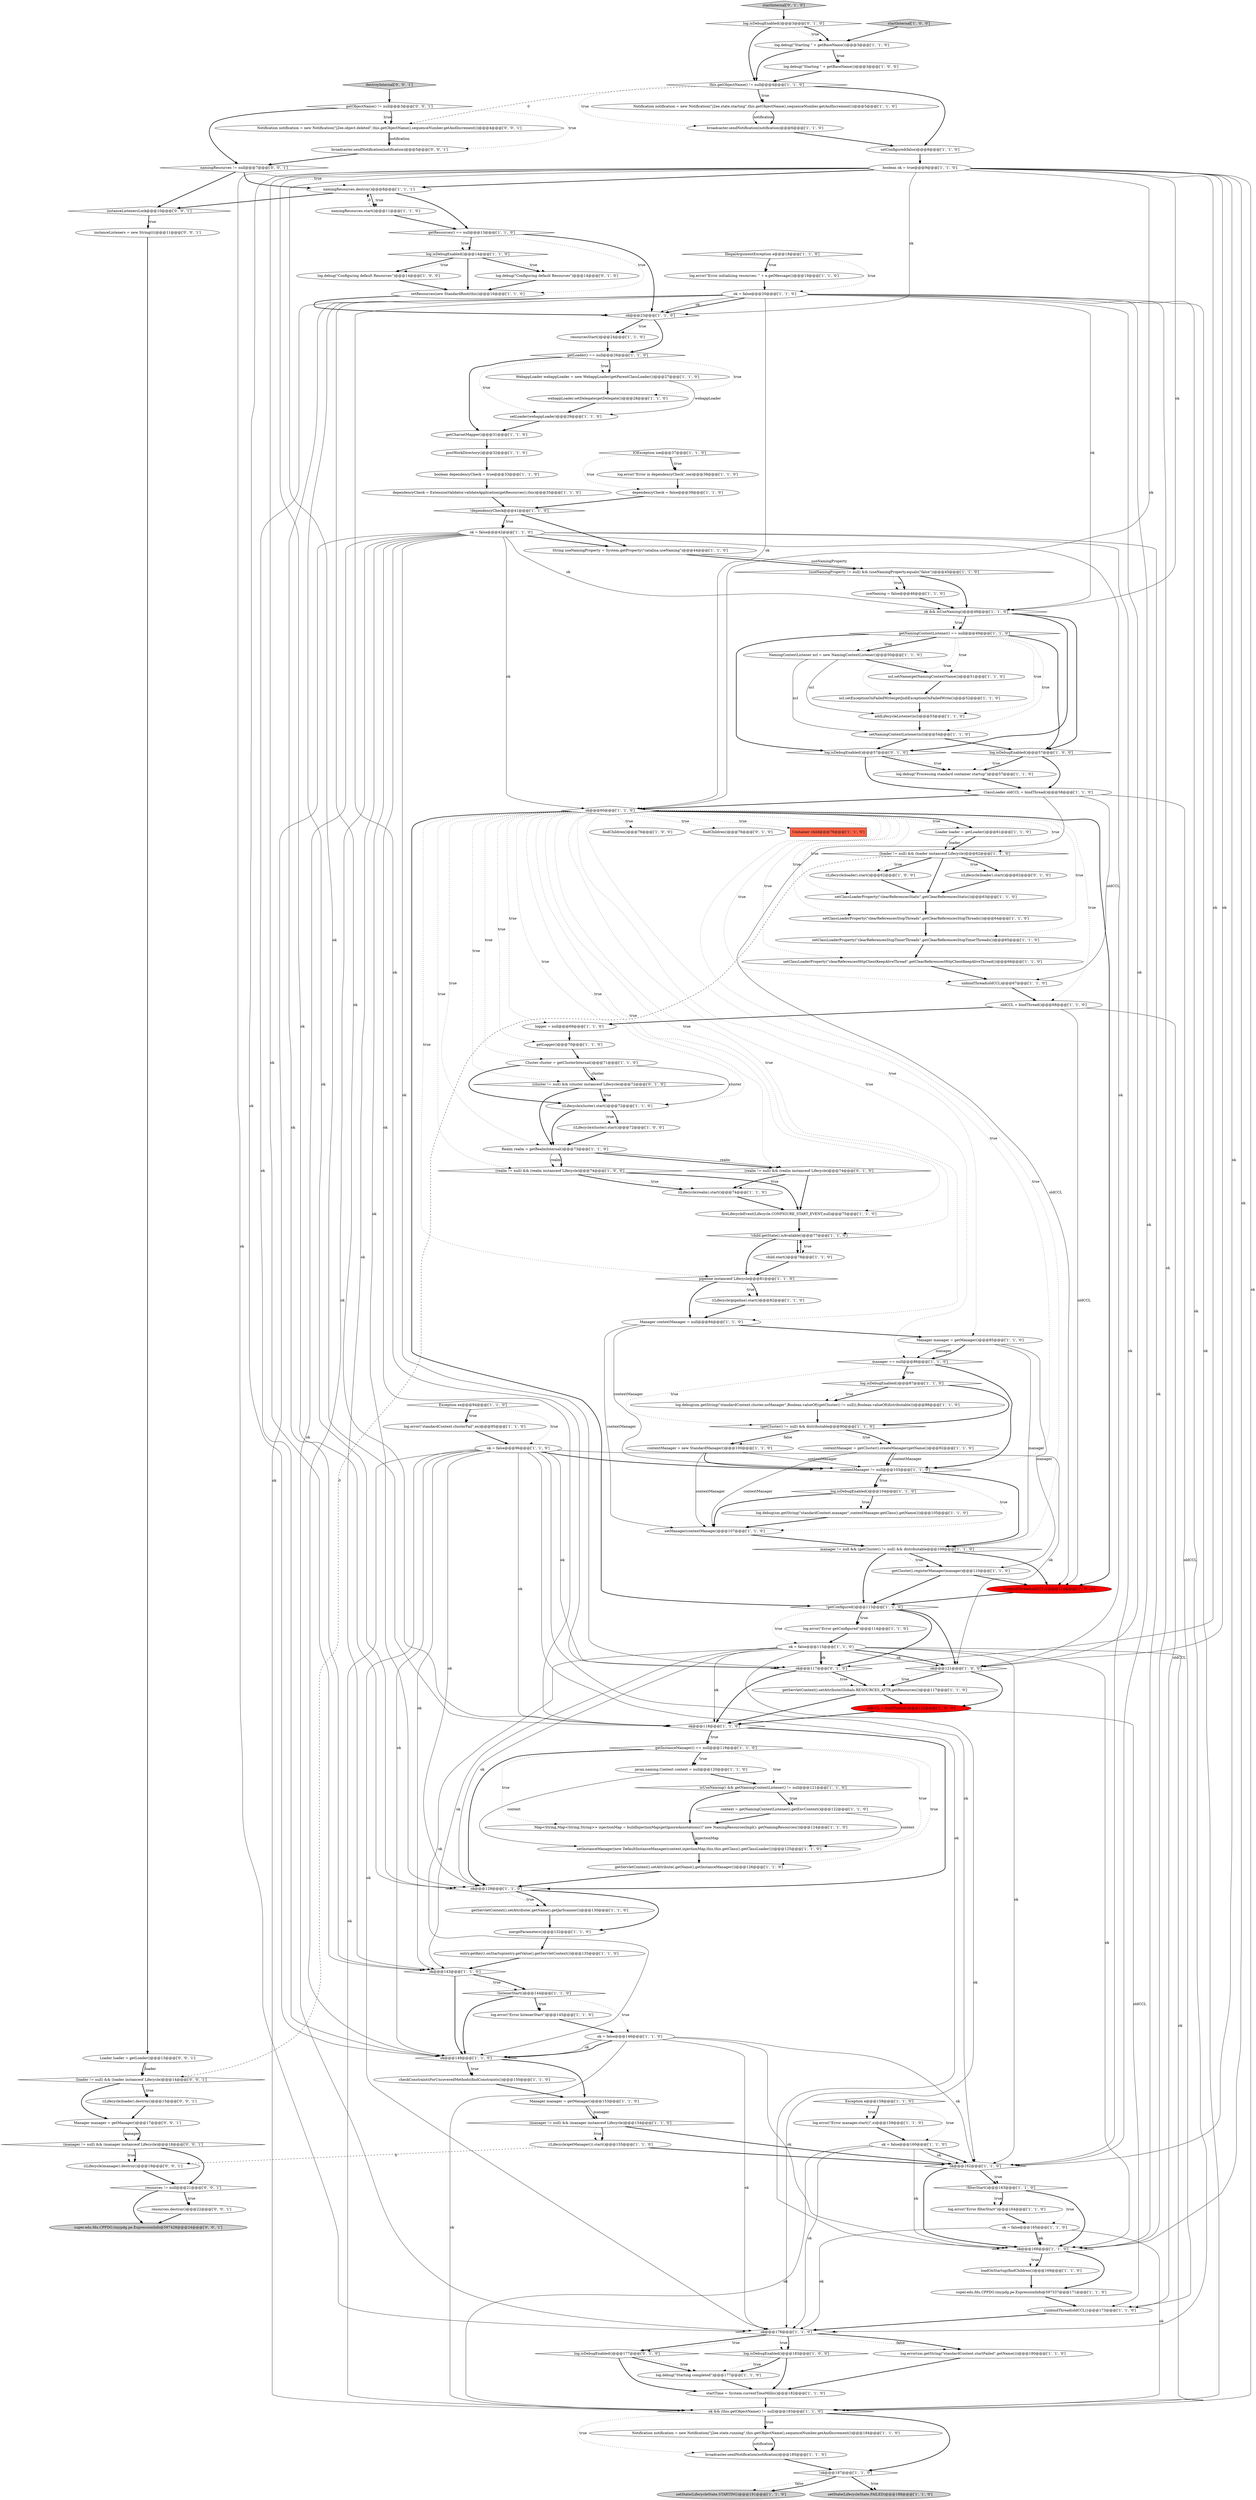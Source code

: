 digraph {
137 [style = filled, label = "(realm != null) && (realm instanceof Lifecycle)@@@74@@@['0', '1', '0']", fillcolor = white, shape = diamond image = "AAA0AAABBB2BBB"];
125 [style = filled, label = "contextManager = getCluster().createManager(getName())@@@92@@@['1', '1', '0']", fillcolor = white, shape = ellipse image = "AAA0AAABBB1BBB"];
0 [style = filled, label = "getLogger()@@@70@@@['1', '1', '0']", fillcolor = white, shape = ellipse image = "AAA0AAABBB1BBB"];
76 [style = filled, label = "getCharsetMapper()@@@31@@@['1', '1', '0']", fillcolor = white, shape = ellipse image = "AAA0AAABBB1BBB"];
144 [style = filled, label = "log.isDebugEnabled()@@@57@@@['0', '1', '0']", fillcolor = white, shape = diamond image = "AAA0AAABBB2BBB"];
48 [style = filled, label = "child.start()@@@78@@@['1', '1', '0']", fillcolor = white, shape = ellipse image = "AAA0AAABBB1BBB"];
136 [style = filled, label = "log.debug(\"Starting completed\")@@@177@@@['1', '1', '0']", fillcolor = white, shape = ellipse image = "AAA0AAABBB1BBB"];
139 [style = filled, label = "((Lifecycle)loader).start()@@@62@@@['0', '1', '0']", fillcolor = white, shape = ellipse image = "AAA0AAABBB2BBB"];
107 [style = filled, label = "log.error(\"Error filterStart\")@@@164@@@['1', '1', '0']", fillcolor = white, shape = ellipse image = "AAA0AAABBB1BBB"];
141 [style = filled, label = "log.debug(\"Configuring default Resources\")@@@14@@@['0', '1', '0']", fillcolor = white, shape = ellipse image = "AAA0AAABBB2BBB"];
24 [style = filled, label = "(realm != null) && (realm instanceof Lifecycle)@@@74@@@['1', '0', '0']", fillcolor = white, shape = diamond image = "AAA0AAABBB1BBB"];
82 [style = filled, label = "fireLifecycleEvent(Lifecycle.CONFIGURE_START_EVENT,null)@@@75@@@['1', '1', '0']", fillcolor = white, shape = ellipse image = "AAA0AAABBB1BBB"];
128 [style = filled, label = "((Lifecycle)realm).start()@@@74@@@['1', '1', '0']", fillcolor = white, shape = ellipse image = "AAA0AAABBB1BBB"];
152 [style = filled, label = "((Lifecycle)manager).destroy()@@@19@@@['0', '0', '1']", fillcolor = white, shape = ellipse image = "AAA0AAABBB3BBB"];
5 [style = filled, label = "log.error(\"Error manager.start()\",e)@@@159@@@['1', '1', '0']", fillcolor = white, shape = ellipse image = "AAA0AAABBB1BBB"];
33 [style = filled, label = "ok = false@@@160@@@['1', '1', '0']", fillcolor = white, shape = ellipse image = "AAA0AAABBB1BBB"];
50 [style = filled, label = "setResources(new StandardRoot(this))@@@16@@@['1', '1', '0']", fillcolor = white, shape = ellipse image = "AAA0AAABBB1BBB"];
70 [style = filled, label = "((Lifecycle)cluster).start()@@@72@@@['1', '0', '0']", fillcolor = white, shape = ellipse image = "AAA0AAABBB1BBB"];
90 [style = filled, label = "(loader != null) && (loader instanceof Lifecycle)@@@62@@@['1', '1', '0']", fillcolor = white, shape = diamond image = "AAA0AAABBB1BBB"];
39 [style = filled, label = "(getCluster() != null) && distributable@@@90@@@['1', '1', '0']", fillcolor = white, shape = diamond image = "AAA0AAABBB1BBB"];
40 [style = filled, label = "getServletContext().setAttribute(.getName(),getJarScanner())@@@130@@@['1', '1', '0']", fillcolor = white, shape = ellipse image = "AAA0AAABBB1BBB"];
162 [style = filled, label = "Manager manager = getManager()@@@17@@@['0', '0', '1']", fillcolor = white, shape = ellipse image = "AAA0AAABBB3BBB"];
160 [style = filled, label = "destroyInternal['0', '0', '1']", fillcolor = lightgray, shape = diamond image = "AAA0AAABBB3BBB"];
2 [style = filled, label = "resourcesStart()@@@24@@@['1', '1', '0']", fillcolor = white, shape = ellipse image = "AAA0AAABBB1BBB"];
15 [style = filled, label = "boolean dependencyCheck = true@@@33@@@['1', '1', '0']", fillcolor = white, shape = ellipse image = "AAA0AAABBB1BBB"];
87 [style = filled, label = "Loader loader = getLoader()@@@61@@@['1', '1', '0']", fillcolor = white, shape = ellipse image = "AAA0AAABBB1BBB"];
31 [style = filled, label = "ok = false@@@20@@@['1', '1', '0']", fillcolor = white, shape = ellipse image = "AAA0AAABBB1BBB"];
37 [style = filled, label = "isUseNaming() && getNamingContextListener() != null@@@121@@@['1', '1', '0']", fillcolor = white, shape = diamond image = "AAA0AAABBB1BBB"];
61 [style = filled, label = "log.debug(\"Starting \" + getBaseName())@@@3@@@['1', '0', '0']", fillcolor = white, shape = ellipse image = "AAA0AAABBB1BBB"];
20 [style = filled, label = "addLifecycleListener(ncl)@@@53@@@['1', '1', '0']", fillcolor = white, shape = ellipse image = "AAA0AAABBB1BBB"];
19 [style = filled, label = "context = getNamingContextListener().getEnvContext()@@@122@@@['1', '1', '0']", fillcolor = white, shape = ellipse image = "AAA0AAABBB1BBB"];
106 [style = filled, label = "log.isDebugEnabled()@@@183@@@['1', '0', '0']", fillcolor = white, shape = diamond image = "AAA0AAABBB1BBB"];
131 [style = filled, label = "Manager contextManager = null@@@84@@@['1', '1', '0']", fillcolor = white, shape = ellipse image = "AAA0AAABBB1BBB"];
6 [style = filled, label = "Cluster cluster = getClusterInternal()@@@71@@@['1', '1', '0']", fillcolor = white, shape = ellipse image = "AAA0AAABBB1BBB"];
29 [style = filled, label = "!getConfigured()@@@113@@@['1', '1', '0']", fillcolor = white, shape = diamond image = "AAA0AAABBB1BBB"];
69 [style = filled, label = "logger = null@@@69@@@['1', '1', '0']", fillcolor = white, shape = ellipse image = "AAA0AAABBB1BBB"];
143 [style = filled, label = "log.isDebugEnabled()@@@3@@@['0', '1', '0']", fillcolor = white, shape = diamond image = "AAA0AAABBB2BBB"];
51 [style = filled, label = "findChildren()@@@76@@@['1', '0', '0']", fillcolor = white, shape = ellipse image = "AAA0AAABBB1BBB"];
28 [style = filled, label = "broadcaster.sendNotification(notification)@@@185@@@['1', '1', '0']", fillcolor = white, shape = ellipse image = "AAA0AAABBB1BBB"];
41 [style = filled, label = "setInstanceManager(new DefaultInstanceManager(context,injectionMap,this,this.getClass().getClassLoader()))@@@125@@@['1', '1', '0']", fillcolor = white, shape = ellipse image = "AAA0AAABBB1BBB"];
84 [style = filled, label = "postWorkDirectory()@@@32@@@['1', '1', '0']", fillcolor = white, shape = ellipse image = "AAA0AAABBB1BBB"];
104 [style = filled, label = "namingResources.destroy()@@@8@@@['1', '1', '1']", fillcolor = white, shape = ellipse image = "AAA0AAABBB1BBB"];
109 [style = filled, label = "((Lifecycle)cluster).start()@@@72@@@['1', '1', '0']", fillcolor = white, shape = ellipse image = "AAA0AAABBB1BBB"];
122 [style = filled, label = "unbindThread(oldCCL)@@@67@@@['1', '1', '0']", fillcolor = white, shape = ellipse image = "AAA0AAABBB1BBB"];
145 [style = filled, label = "startInternal['0', '1', '0']", fillcolor = lightgray, shape = diamond image = "AAA0AAABBB2BBB"];
158 [style = filled, label = "(manager != null) && (manager instanceof Lifecycle)@@@18@@@['0', '0', '1']", fillcolor = white, shape = diamond image = "AAA0AAABBB3BBB"];
83 [style = filled, label = "log.isDebugEnabled()@@@104@@@['1', '1', '0']", fillcolor = white, shape = diamond image = "AAA0AAABBB1BBB"];
146 [style = filled, label = "findChildren()@@@76@@@['0', '1', '0']", fillcolor = white, shape = ellipse image = "AAA0AAABBB2BBB"];
74 [style = filled, label = "IOException ioe@@@37@@@['1', '1', '0']", fillcolor = white, shape = diamond image = "AAA0AAABBB1BBB"];
62 [style = filled, label = "loadOnStartup(findChildren())@@@169@@@['1', '1', '0']", fillcolor = white, shape = ellipse image = "AAA0AAABBB1BBB"];
130 [style = filled, label = "ok@@@23@@@['1', '1', '0']", fillcolor = white, shape = diamond image = "AAA0AAABBB1BBB"];
56 [style = filled, label = "Container child@@@76@@@['1', '1', '0']", fillcolor = tomato, shape = box image = "AAA0AAABBB1BBB"];
132 [style = filled, label = "log.debug(\"Starting \" + getBaseName())@@@3@@@['1', '1', '0']", fillcolor = white, shape = ellipse image = "AAA0AAABBB1BBB"];
60 [style = filled, label = "String useNamingProperty = System.getProperty(\"catalina.useNaming\")@@@44@@@['1', '1', '0']", fillcolor = white, shape = ellipse image = "AAA0AAABBB1BBB"];
36 [style = filled, label = "getCluster().registerManager(manager)@@@110@@@['1', '1', '0']", fillcolor = white, shape = ellipse image = "AAA0AAABBB1BBB"];
17 [style = filled, label = "pipeline instanceof Lifecycle@@@81@@@['1', '1', '0']", fillcolor = white, shape = diamond image = "AAA0AAABBB1BBB"];
134 [style = filled, label = "WebappLoader webappLoader = new WebappLoader(getParentClassLoader())@@@27@@@['1', '1', '0']", fillcolor = white, shape = ellipse image = "AAA0AAABBB1BBB"];
59 [style = filled, label = "Map<String,Map<String,String>> injectionMap = buildInjectionMap(getIgnoreAnnotations()? new NamingResourcesImpl(): getNamingResources())@@@124@@@['1', '1', '0']", fillcolor = white, shape = ellipse image = "AAA0AAABBB1BBB"];
10 [style = filled, label = "ok && isUseNaming()@@@48@@@['1', '1', '0']", fillcolor = white, shape = diamond image = "AAA0AAABBB1BBB"];
95 [style = filled, label = "dependencyCheck = false@@@39@@@['1', '1', '0']", fillcolor = white, shape = ellipse image = "AAA0AAABBB1BBB"];
55 [style = filled, label = "setState(LifecycleState.STARTING)@@@191@@@['1', '1', '0']", fillcolor = lightgray, shape = ellipse image = "AAA0AAABBB1BBB"];
149 [style = filled, label = "broadcaster.sendNotification(notification)@@@5@@@['0', '0', '1']", fillcolor = white, shape = ellipse image = "AAA0AAABBB3BBB"];
58 [style = filled, label = "setManager(contextManager)@@@107@@@['1', '1', '0']", fillcolor = white, shape = ellipse image = "AAA0AAABBB1BBB"];
127 [style = filled, label = "contextManager != null@@@103@@@['1', '1', '0']", fillcolor = white, shape = diamond image = "AAA0AAABBB1BBB"];
142 [style = filled, label = "(cluster != null) && (cluster instanceof Lifecycle)@@@72@@@['0', '1', '0']", fillcolor = white, shape = diamond image = "AAA0AAABBB2BBB"];
67 [style = filled, label = "log.isDebugEnabled()@@@57@@@['1', '0', '0']", fillcolor = white, shape = diamond image = "AAA0AAABBB1BBB"];
120 [style = filled, label = "broadcaster.sendNotification(notification)@@@6@@@['1', '1', '0']", fillcolor = white, shape = ellipse image = "AAA0AAABBB1BBB"];
154 [style = filled, label = "(loader != null) && (loader instanceof Lifecycle)@@@14@@@['0', '0', '1']", fillcolor = white, shape = diamond image = "AAA0AAABBB3BBB"];
140 [style = filled, label = "log.isDebugEnabled()@@@177@@@['0', '1', '0']", fillcolor = white, shape = diamond image = "AAA0AAABBB2BBB"];
57 [style = filled, label = "useNaming = false@@@46@@@['1', '1', '0']", fillcolor = white, shape = ellipse image = "AAA0AAABBB1BBB"];
91 [style = filled, label = "getResources() == null@@@13@@@['1', '1', '0']", fillcolor = white, shape = diamond image = "AAA0AAABBB1BBB"];
119 [style = filled, label = "startInternal['1', '0', '0']", fillcolor = lightgray, shape = diamond image = "AAA0AAABBB1BBB"];
155 [style = filled, label = "getObjectName() != null@@@3@@@['0', '0', '1']", fillcolor = white, shape = diamond image = "AAA0AAABBB3BBB"];
35 [style = filled, label = "webappLoader.setDelegate(getDelegate())@@@28@@@['1', '1', '0']", fillcolor = white, shape = ellipse image = "AAA0AAABBB1BBB"];
4 [style = filled, label = "Exception ex@@@94@@@['1', '1', '0']", fillcolor = white, shape = diamond image = "AAA0AAABBB1BBB"];
44 [style = filled, label = "ok = false@@@96@@@['1', '1', '0']", fillcolor = white, shape = ellipse image = "AAA0AAABBB1BBB"];
66 [style = filled, label = "ok && (this.getObjectName() != null)@@@183@@@['1', '1', '0']", fillcolor = white, shape = diamond image = "AAA0AAABBB1BBB"];
97 [style = filled, label = "ok = false@@@146@@@['1', '1', '0']", fillcolor = white, shape = ellipse image = "AAA0AAABBB1BBB"];
151 [style = filled, label = "resources != null@@@21@@@['0', '0', '1']", fillcolor = white, shape = diamond image = "AAA0AAABBB3BBB"];
108 [style = filled, label = "log.debug(\"Processing standard container startup\")@@@57@@@['1', '1', '0']", fillcolor = white, shape = ellipse image = "AAA0AAABBB1BBB"];
159 [style = filled, label = "instanceListeners = new String((((@@@11@@@['0', '0', '1']", fillcolor = white, shape = ellipse image = "AAA0AAABBB3BBB"];
75 [style = filled, label = "Manager manager = getManager()@@@85@@@['1', '1', '0']", fillcolor = white, shape = ellipse image = "AAA0AAABBB1BBB"];
26 [style = filled, label = "log.debug(\"Configuring default Resources\")@@@14@@@['1', '0', '0']", fillcolor = white, shape = ellipse image = "AAA0AAABBB1BBB"];
42 [style = filled, label = "Manager manager = getManager()@@@153@@@['1', '1', '0']", fillcolor = white, shape = ellipse image = "AAA0AAABBB1BBB"];
157 [style = filled, label = "Loader loader = getLoader()@@@13@@@['0', '0', '1']", fillcolor = white, shape = ellipse image = "AAA0AAABBB3BBB"];
43 [style = filled, label = "log.error(sm.getString(\"standardContext.startFailed\",getName()))@@@180@@@['1', '1', '0']", fillcolor = white, shape = ellipse image = "AAA0AAABBB1BBB"];
101 [style = filled, label = "ok = false@@@42@@@['1', '1', '0']", fillcolor = white, shape = ellipse image = "AAA0AAABBB1BBB"];
38 [style = filled, label = "getLoader() == null@@@26@@@['1', '1', '0']", fillcolor = white, shape = diamond image = "AAA0AAABBB1BBB"];
8 [style = filled, label = "ok = false@@@165@@@['1', '1', '0']", fillcolor = white, shape = ellipse image = "AAA0AAABBB1BBB"];
86 [style = filled, label = "log.error(\"Error in dependencyCheck\",ioe)@@@38@@@['1', '1', '0']", fillcolor = white, shape = ellipse image = "AAA0AAABBB1BBB"];
46 [style = filled, label = "ncl.setName(getNamingContextName())@@@51@@@['1', '1', '0']", fillcolor = white, shape = ellipse image = "AAA0AAABBB1BBB"];
79 [style = filled, label = "ClassLoader oldCCL = bindThread()@@@58@@@['1', '1', '0']", fillcolor = white, shape = ellipse image = "AAA0AAABBB1BBB"];
32 [style = filled, label = "Exception e@@@158@@@['1', '1', '0']", fillcolor = white, shape = diamond image = "AAA0AAABBB1BBB"];
72 [style = filled, label = "getInstanceManager() == null@@@119@@@['1', '1', '0']", fillcolor = white, shape = diamond image = "AAA0AAABBB1BBB"];
92 [style = filled, label = "IllegalArgumentException e@@@18@@@['1', '1', '0']", fillcolor = white, shape = diamond image = "AAA0AAABBB1BBB"];
96 [style = filled, label = "log.isDebugEnabled()@@@14@@@['1', '1', '0']", fillcolor = white, shape = diamond image = "AAA0AAABBB1BBB"];
126 [style = filled, label = "(manager != null) && (manager instanceof Lifecycle)@@@154@@@['1', '1', '0']", fillcolor = white, shape = diamond image = "AAA0AAABBB1BBB"];
78 [style = filled, label = "setLoader(webappLoader)@@@29@@@['1', '1', '0']", fillcolor = white, shape = ellipse image = "AAA0AAABBB1BBB"];
85 [style = filled, label = "ncl.setExceptionOnFailedWrite(getJndiExceptionOnFailedWrite())@@@52@@@['1', '1', '0']", fillcolor = white, shape = ellipse image = "AAA0AAABBB1BBB"];
94 [style = filled, label = "setState(LifecycleState.FAILED)@@@188@@@['1', '1', '0']", fillcolor = lightgray, shape = ellipse image = "AAA0AAABBB1BBB"];
23 [style = filled, label = "setNamingContextListener(ncl)@@@54@@@['1', '1', '0']", fillcolor = white, shape = ellipse image = "AAA0AAABBB1BBB"];
25 [style = filled, label = "ok@@@121@@@['1', '0', '0']", fillcolor = white, shape = diamond image = "AAA0AAABBB1BBB"];
124 [style = filled, label = "ok@@@168@@@['1', '1', '0']", fillcolor = white, shape = diamond image = "AAA0AAABBB1BBB"];
52 [style = filled, label = "ok@@@129@@@['1', '1', '0']", fillcolor = white, shape = diamond image = "AAA0AAABBB1BBB"];
80 [style = filled, label = "((Lifecycle)pipeline).start()@@@82@@@['1', '1', '0']", fillcolor = white, shape = ellipse image = "AAA0AAABBB1BBB"];
129 [style = filled, label = "log.error(\"standardContext.clusterFail\",ex)@@@95@@@['1', '1', '0']", fillcolor = white, shape = ellipse image = "AAA0AAABBB1BBB"];
135 [style = filled, label = "log.debug(sm.getString(\"standardContext.manager\",contextManager.getClass().getName()))@@@105@@@['1', '1', '0']", fillcolor = white, shape = ellipse image = "AAA0AAABBB1BBB"];
7 [style = filled, label = "mergeParameters()@@@132@@@['1', '1', '0']", fillcolor = white, shape = ellipse image = "AAA0AAABBB1BBB"];
100 [style = filled, label = "startTime = System.currentTimeMillis()@@@182@@@['1', '1', '0']", fillcolor = white, shape = ellipse image = "AAA0AAABBB1BBB"];
12 [style = filled, label = "log.error(\"Error listenerStart\")@@@145@@@['1', '1', '0']", fillcolor = white, shape = ellipse image = "AAA0AAABBB1BBB"];
118 [style = filled, label = "Realm realm = getRealmInternal()@@@73@@@['1', '1', '0']", fillcolor = white, shape = ellipse image = "AAA0AAABBB1BBB"];
161 [style = filled, label = "instanceListenersLock@@@10@@@['0', '0', '1']", fillcolor = white, shape = diamond image = "AAA0AAABBB3BBB"];
45 [style = filled, label = "(useNamingProperty != null) && (useNamingProperty.equals(\"false\"))@@@45@@@['1', '1', '0']", fillcolor = white, shape = diamond image = "AAA0AAABBB1BBB"];
22 [style = filled, label = "!listenerStart()@@@144@@@['1', '1', '0']", fillcolor = white, shape = diamond image = "AAA0AAABBB1BBB"];
30 [style = filled, label = "!filterStart()@@@163@@@['1', '1', '0']", fillcolor = white, shape = diamond image = "AAA0AAABBB1BBB"];
68 [style = filled, label = "setClassLoaderProperty(\"clearReferencesStopTimerThreads\",getClearReferencesStopTimerThreads())@@@65@@@['1', '1', '0']", fillcolor = white, shape = ellipse image = "AAA0AAABBB1BBB"];
93 [style = filled, label = "setConfigured(false)@@@8@@@['1', '1', '0']", fillcolor = white, shape = ellipse image = "AAA0AAABBB1BBB"];
102 [style = filled, label = "oldCCL = bindThread()@@@68@@@['1', '1', '0']", fillcolor = white, shape = ellipse image = "AAA0AAABBB1BBB"];
27 [style = filled, label = "!dependencyCheck@@@41@@@['1', '1', '0']", fillcolor = white, shape = diamond image = "AAA0AAABBB1BBB"];
54 [style = filled, label = "dependencyCheck = ExtensionValidator.validateApplication(getResources(),this)@@@35@@@['1', '1', '0']", fillcolor = white, shape = ellipse image = "AAA0AAABBB1BBB"];
111 [style = filled, label = "ok@@@176@@@['1', '1', '0']", fillcolor = white, shape = diamond image = "AAA0AAABBB1BBB"];
14 [style = filled, label = "checkConstraintsForUncoveredMethods(findConstraints())@@@150@@@['1', '1', '0']", fillcolor = white, shape = ellipse image = "AAA0AAABBB1BBB"];
99 [style = filled, label = "log.isDebugEnabled()@@@87@@@['1', '1', '0']", fillcolor = white, shape = diamond image = "AAA0AAABBB1BBB"];
153 [style = filled, label = "namingResources != null@@@7@@@['0', '0', '1']", fillcolor = white, shape = diamond image = "AAA0AAABBB3BBB"];
21 [style = filled, label = "((Lifecycle)getManager()).start()@@@155@@@['1', '1', '0']", fillcolor = white, shape = ellipse image = "AAA0AAABBB1BBB"];
49 [style = filled, label = "this.getObjectName() != null@@@4@@@['1', '1', '0']", fillcolor = white, shape = diamond image = "AAA0AAABBB1BBB"];
64 [style = filled, label = "manager != null && (getCluster() != null) && distributable@@@109@@@['1', '1', '0']", fillcolor = white, shape = diamond image = "AAA0AAABBB1BBB"];
103 [style = filled, label = "manager == null@@@86@@@['1', '1', '0']", fillcolor = white, shape = diamond image = "AAA0AAABBB1BBB"];
123 [style = filled, label = "ok = false@@@115@@@['1', '1', '0']", fillcolor = white, shape = ellipse image = "AAA0AAABBB1BBB"];
89 [style = filled, label = "{unbindThread(oldCCL)}@@@114@@@['1', '0', '0']", fillcolor = red, shape = ellipse image = "AAA1AAABBB1BBB"];
110 [style = filled, label = "Notification notification = new Notification(\"j2ee.state.running\",this.getObjectName(),sequenceNumber.getAndIncrement())@@@184@@@['1', '1', '0']", fillcolor = white, shape = ellipse image = "AAA0AAABBB1BBB"];
113 [style = filled, label = "{unbindThread(oldCCL)}@@@173@@@['1', '1', '0']", fillcolor = white, shape = ellipse image = "AAA0AAABBB1BBB"];
148 [style = filled, label = "Notification notification = new Notification(\"j2ee.object.deleted\",this.getObjectName(),sequenceNumber.getAndIncrement())@@@4@@@['0', '0', '1']", fillcolor = white, shape = ellipse image = "AAA0AAABBB3BBB"];
53 [style = filled, label = "entry.getKey().onStartup(entry.getValue(),getServletContext())@@@135@@@['1', '1', '0']", fillcolor = white, shape = ellipse image = "AAA0AAABBB1BBB"];
34 [style = filled, label = "((Lifecycle)loader).start()@@@62@@@['1', '0', '0']", fillcolor = white, shape = ellipse image = "AAA0AAABBB1BBB"];
9 [style = filled, label = "ok@@@162@@@['1', '1', '0']", fillcolor = white, shape = diamond image = "AAA0AAABBB1BBB"];
71 [style = filled, label = "setClassLoaderProperty(\"clearReferencesStopThreads\",getClearReferencesStopThreads())@@@64@@@['1', '1', '0']", fillcolor = white, shape = ellipse image = "AAA0AAABBB1BBB"];
81 [style = filled, label = "getServletContext().setAttribute(.getName(),getInstanceManager())@@@126@@@['1', '1', '0']", fillcolor = white, shape = ellipse image = "AAA0AAABBB1BBB"];
88 [style = filled, label = "log.error(\"Error initializing resources: \" + e.getMessage())@@@19@@@['1', '1', '0']", fillcolor = white, shape = ellipse image = "AAA0AAABBB1BBB"];
98 [style = filled, label = "NamingContextListener ncl = new NamingContextListener()@@@50@@@['1', '1', '0']", fillcolor = white, shape = ellipse image = "AAA0AAABBB1BBB"];
73 [style = filled, label = "javax.naming.Context context = null@@@120@@@['1', '1', '0']", fillcolor = white, shape = ellipse image = "AAA0AAABBB1BBB"];
11 [style = filled, label = "!child.getState().isAvailable()@@@77@@@['1', '1', '0']", fillcolor = white, shape = diamond image = "AAA0AAABBB1BBB"];
63 [style = filled, label = "contextManager = new StandardManager()@@@100@@@['1', '1', '0']", fillcolor = white, shape = ellipse image = "AAA0AAABBB1BBB"];
77 [style = filled, label = "ok@@@60@@@['1', '1', '0']", fillcolor = white, shape = diamond image = "AAA0AAABBB1BBB"];
112 [style = filled, label = "log.debug(sm.getString(\"standardContext.cluster.noManager\",Boolean.valueOf((getCluster() != null)),Boolean.valueOf(distributable)))@@@88@@@['1', '1', '0']", fillcolor = white, shape = ellipse image = "AAA0AAABBB1BBB"];
105 [style = filled, label = "ok@@@149@@@['1', '1', '0']", fillcolor = white, shape = diamond image = "AAA0AAABBB1BBB"];
147 [style = filled, label = "resources.destroy()@@@22@@@['0', '0', '1']", fillcolor = white, shape = ellipse image = "AAA0AAABBB3BBB"];
150 [style = filled, label = "super.edu.fdu.CPPDG.tinypdg.pe.ExpressionInfo@597428@@@24@@@['0', '0', '1']", fillcolor = lightgray, shape = ellipse image = "AAA0AAABBB3BBB"];
115 [style = filled, label = "boolean ok = true@@@9@@@['1', '1', '0']", fillcolor = white, shape = ellipse image = "AAA0AAABBB1BBB"];
114 [style = filled, label = "Notification notification = new Notification(\"j2ee.state.starting\",this.getObjectName(),sequenceNumber.getAndIncrement())@@@5@@@['1', '1', '0']", fillcolor = white, shape = ellipse image = "AAA0AAABBB1BBB"];
117 [style = filled, label = "ok@@@118@@@['1', '1', '0']", fillcolor = white, shape = diamond image = "AAA0AAABBB1BBB"];
121 [style = filled, label = "getServletContext().setAttribute(Globals.RESOURCES_ATTR,getResources())@@@117@@@['1', '1', '0']", fillcolor = white, shape = ellipse image = "AAA0AAABBB1BBB"];
156 [style = filled, label = "((Lifecycle)loader).destroy()@@@15@@@['0', '0', '1']", fillcolor = white, shape = ellipse image = "AAA0AAABBB3BBB"];
138 [style = filled, label = "ok@@@117@@@['0', '1', '0']", fillcolor = white, shape = diamond image = "AAA0AAABBB2BBB"];
13 [style = filled, label = "oldCCL = bindThread()@@@122@@@['1', '0', '0']", fillcolor = red, shape = ellipse image = "AAA1AAABBB1BBB"];
16 [style = filled, label = "namingResources.start()@@@11@@@['1', '1', '0']", fillcolor = white, shape = ellipse image = "AAA0AAABBB1BBB"];
3 [style = filled, label = "setClassLoaderProperty(\"clearReferencesHttpClientKeepAliveThread\",getClearReferencesHttpClientKeepAliveThread())@@@66@@@['1', '1', '0']", fillcolor = white, shape = ellipse image = "AAA0AAABBB1BBB"];
65 [style = filled, label = "log.error(\"Error getConfigured\")@@@114@@@['1', '1', '0']", fillcolor = white, shape = ellipse image = "AAA0AAABBB1BBB"];
116 [style = filled, label = "getNamingContextListener() == null@@@49@@@['1', '1', '0']", fillcolor = white, shape = diamond image = "AAA0AAABBB1BBB"];
133 [style = filled, label = "setClassLoaderProperty(\"clearReferencesStatic\",getClearReferencesStatic())@@@63@@@['1', '1', '0']", fillcolor = white, shape = ellipse image = "AAA0AAABBB1BBB"];
1 [style = filled, label = "ok@@@143@@@['1', '1', '0']", fillcolor = white, shape = diamond image = "AAA0AAABBB1BBB"];
47 [style = filled, label = "!ok@@@187@@@['1', '1', '0']", fillcolor = white, shape = diamond image = "AAA0AAABBB1BBB"];
18 [style = filled, label = "super.edu.fdu.CPPDG.tinypdg.pe.ExpressionInfo@597337@@@171@@@['1', '1', '0']", fillcolor = white, shape = ellipse image = "AAA0AAABBB1BBB"];
97->124 [style = solid, label="ok"];
155->149 [style = dotted, label="true"];
47->55 [style = dotted, label="false"];
112->39 [style = bold, label=""];
45->57 [style = dotted, label="true"];
91->96 [style = bold, label=""];
116->85 [style = dotted, label="true"];
1->105 [style = bold, label=""];
36->29 [style = bold, label=""];
154->156 [style = bold, label=""];
15->54 [style = bold, label=""];
151->147 [style = dotted, label="true"];
102->69 [style = bold, label=""];
128->82 [style = bold, label=""];
97->105 [style = bold, label=""];
31->124 [style = solid, label="ok"];
125->127 [style = solid, label="contextManager"];
115->111 [style = solid, label="ok"];
45->57 [style = bold, label=""];
33->111 [style = solid, label="ok"];
16->91 [style = bold, label=""];
130->2 [style = bold, label=""];
29->65 [style = dotted, label="true"];
161->159 [style = dotted, label="true"];
158->151 [style = bold, label=""];
132->61 [style = bold, label=""];
27->60 [style = bold, label=""];
45->10 [style = bold, label=""];
153->161 [style = bold, label=""];
116->144 [style = bold, label=""];
131->75 [style = bold, label=""];
90->139 [style = bold, label=""];
38->78 [style = dotted, label="true"];
77->87 [style = bold, label=""];
148->149 [style = bold, label=""];
123->25 [style = solid, label="ok"];
101->117 [style = solid, label="ok"];
138->121 [style = dotted, label="true"];
25->121 [style = bold, label=""];
24->128 [style = dotted, label="true"];
149->153 [style = bold, label=""];
75->36 [style = solid, label="manager"];
90->154 [style = dashed, label="0"];
101->77 [style = solid, label="ok"];
71->68 [style = bold, label=""];
145->143 [style = bold, label=""];
153->104 [style = bold, label=""];
101->111 [style = solid, label="ok"];
64->36 [style = dotted, label="true"];
47->94 [style = bold, label=""];
115->124 [style = solid, label="ok"];
22->97 [style = dotted, label="true"];
31->130 [style = bold, label=""];
29->138 [style = bold, label=""];
123->66 [style = solid, label="ok"];
140->136 [style = bold, label=""];
111->43 [style = dotted, label="false"];
117->52 [style = bold, label=""];
18->113 [style = bold, label=""];
92->31 [style = dotted, label="true"];
103->99 [style = bold, label=""];
29->65 [style = bold, label=""];
73->41 [style = solid, label="context"];
6->109 [style = solid, label="cluster"];
101->60 [style = bold, label=""];
41->81 [style = bold, label=""];
30->124 [style = bold, label=""];
137->82 [style = bold, label=""];
9->30 [style = dotted, label="true"];
80->131 [style = bold, label=""];
52->40 [style = dotted, label="true"];
58->64 [style = bold, label=""];
29->123 [style = dotted, label="true"];
10->116 [style = dotted, label="true"];
110->28 [style = bold, label=""];
142->109 [style = bold, label=""];
66->110 [style = dotted, label="true"];
98->46 [style = bold, label=""];
161->159 [style = bold, label=""];
101->1 [style = solid, label="ok"];
90->34 [style = bold, label=""];
65->123 [style = bold, label=""];
142->109 [style = dotted, label="true"];
35->78 [style = bold, label=""];
33->9 [style = bold, label=""];
84->15 [style = bold, label=""];
8->66 [style = solid, label="ok"];
60->45 [style = bold, label=""];
124->62 [style = dotted, label="true"];
101->138 [style = solid, label="ok"];
77->75 [style = dotted, label="true"];
110->28 [style = solid, label="notification"];
49->93 [style = bold, label=""];
22->12 [style = bold, label=""];
147->150 [style = bold, label=""];
10->144 [style = bold, label=""];
77->17 [style = dotted, label="true"];
63->58 [style = solid, label="contextManager"];
77->87 [style = dotted, label="true"];
78->76 [style = bold, label=""];
96->141 [style = bold, label=""];
57->10 [style = bold, label=""];
77->29 [style = bold, label=""];
7->53 [style = bold, label=""];
77->146 [style = dotted, label="true"];
101->10 [style = solid, label="ok"];
79->89 [style = solid, label="oldCCL"];
34->133 [style = bold, label=""];
109->70 [style = bold, label=""];
81->52 [style = bold, label=""];
101->52 [style = solid, label="ok"];
4->44 [style = dotted, label="true"];
115->77 [style = solid, label="ok"];
118->137 [style = bold, label=""];
123->117 [style = solid, label="ok"];
106->136 [style = dotted, label="true"];
140->100 [style = bold, label=""];
151->147 [style = bold, label=""];
127->64 [style = bold, label=""];
104->16 [style = bold, label=""];
131->58 [style = solid, label="contextManager"];
13->113 [style = solid, label="oldCCL"];
109->118 [style = bold, label=""];
22->105 [style = bold, label=""];
77->64 [style = dotted, label="true"];
90->139 [style = dotted, label="true"];
23->144 [style = bold, label=""];
17->80 [style = dotted, label="true"];
31->111 [style = solid, label="ok"];
125->58 [style = solid, label="contextManager"];
70->118 [style = bold, label=""];
63->127 [style = bold, label=""];
5->33 [style = bold, label=""];
72->52 [style = bold, label=""];
31->9 [style = solid, label="ok"];
77->24 [style = dotted, label="true"];
44->52 [style = solid, label="ok"];
6->142 [style = solid, label="cluster"];
88->31 [style = bold, label=""];
32->5 [style = dotted, label="true"];
76->84 [style = bold, label=""];
48->17 [style = bold, label=""];
44->127 [style = bold, label=""];
101->9 [style = solid, label="ok"];
121->117 [style = bold, label=""];
131->127 [style = solid, label="contextManager"];
13->117 [style = bold, label=""];
47->94 [style = dotted, label="true"];
123->1 [style = solid, label="ok"];
123->124 [style = solid, label="ok"];
121->13 [style = bold, label=""];
4->129 [style = dotted, label="true"];
143->132 [style = dotted, label="true"];
17->80 [style = bold, label=""];
135->58 [style = bold, label=""];
30->107 [style = dotted, label="true"];
148->149 [style = solid, label="notification"];
114->120 [style = solid, label="notification"];
87->90 [style = bold, label=""];
50->130 [style = bold, label=""];
44->25 [style = solid, label="ok"];
123->111 [style = solid, label="ok"];
77->102 [style = dotted, label="true"];
126->21 [style = bold, label=""];
32->33 [style = dotted, label="true"];
66->110 [style = bold, label=""];
77->131 [style = dotted, label="true"];
156->162 [style = bold, label=""];
126->9 [style = bold, label=""];
97->111 [style = solid, label="ok"];
106->100 [style = bold, label=""];
77->103 [style = dotted, label="true"];
10->67 [style = bold, label=""];
123->138 [style = bold, label=""];
39->125 [style = dotted, label="true"];
30->8 [style = dotted, label="true"];
66->28 [style = dotted, label="true"];
141->50 [style = bold, label=""];
144->108 [style = bold, label=""];
67->79 [style = bold, label=""];
46->85 [style = bold, label=""];
49->120 [style = dotted, label="true"];
25->13 [style = bold, label=""];
10->116 [style = bold, label=""];
99->112 [style = bold, label=""];
127->83 [style = dotted, label="true"];
105->14 [style = bold, label=""];
67->108 [style = dotted, label="true"];
11->48 [style = dotted, label="true"];
9->30 [style = bold, label=""];
105->42 [style = bold, label=""];
132->61 [style = dotted, label="true"];
77->142 [style = dotted, label="true"];
85->20 [style = bold, label=""];
123->52 [style = solid, label="ok"];
27->101 [style = dotted, label="true"];
116->98 [style = bold, label=""];
159->157 [style = bold, label=""];
47->55 [style = bold, label=""];
6->142 [style = bold, label=""];
96->26 [style = bold, label=""];
153->104 [style = dotted, label="true"];
19->41 [style = solid, label="context"];
37->19 [style = bold, label=""];
123->9 [style = solid, label="ok"];
137->128 [style = dotted, label="true"];
130->2 [style = dotted, label="true"];
124->62 [style = bold, label=""];
117->72 [style = dotted, label="true"];
75->103 [style = solid, label="manager"];
21->152 [style = dashed, label="0"];
144->79 [style = bold, label=""];
127->58 [style = dotted, label="true"];
77->89 [style = bold, label=""];
8->111 [style = solid, label="ok"];
162->158 [style = solid, label="manager"];
69->0 [style = bold, label=""];
143->49 [style = bold, label=""];
77->82 [style = dotted, label="true"];
138->117 [style = bold, label=""];
111->106 [style = bold, label=""];
127->83 [style = bold, label=""];
111->106 [style = dotted, label="true"];
125->127 [style = bold, label=""];
122->102 [style = bold, label=""];
144->108 [style = dotted, label="true"];
91->50 [style = dotted, label="true"];
115->25 [style = solid, label="ok"];
44->111 [style = solid, label="ok"];
133->71 [style = bold, label=""];
83->135 [style = dotted, label="true"];
162->158 [style = bold, label=""];
157->154 [style = solid, label="loader"];
77->51 [style = dotted, label="true"];
74->95 [style = dotted, label="true"];
77->122 [style = dotted, label="true"];
9->124 [style = bold, label=""];
115->66 [style = solid, label="ok"];
77->90 [style = dotted, label="true"];
158->152 [style = dotted, label="true"];
93->115 [style = bold, label=""];
1->22 [style = dotted, label="true"];
101->25 [style = solid, label="ok"];
37->19 [style = dotted, label="true"];
49->148 [style = dashed, label="0"];
25->121 [style = dotted, label="true"];
139->133 [style = bold, label=""];
31->105 [style = solid, label="ok"];
118->137 [style = solid, label="realm"];
31->10 [style = solid, label="ok"];
77->56 [style = dotted, label="true"];
96->50 [style = bold, label=""];
154->156 [style = dotted, label="true"];
75->103 [style = bold, label=""];
21->9 [style = bold, label=""];
24->82 [style = bold, label=""];
97->66 [style = solid, label="ok"];
72->73 [style = dotted, label="true"];
72->37 [style = dotted, label="true"];
75->64 [style = solid, label="manager"];
115->52 [style = solid, label="ok"];
108->79 [style = bold, label=""];
74->86 [style = bold, label=""];
77->127 [style = dotted, label="true"];
11->17 [style = bold, label=""];
52->7 [style = bold, label=""];
44->124 [style = solid, label="ok"];
109->70 [style = dotted, label="true"];
82->11 [style = bold, label=""];
155->148 [style = dotted, label="true"];
68->3 [style = bold, label=""];
115->10 [style = solid, label="ok"];
72->81 [style = dotted, label="true"];
14->42 [style = bold, label=""];
64->29 [style = bold, label=""];
105->14 [style = dotted, label="true"];
43->100 [style = bold, label=""];
98->20 [style = solid, label="ncl"];
17->131 [style = bold, label=""];
19->59 [style = bold, label=""];
119->132 [style = bold, label=""];
115->117 [style = solid, label="ok"];
77->11 [style = dotted, label="true"];
134->78 [style = solid, label="webappLoader"];
104->16 [style = dotted, label="true"];
126->21 [style = dotted, label="true"];
52->40 [style = bold, label=""];
38->134 [style = bold, label=""];
140->136 [style = dotted, label="true"];
31->52 [style = solid, label="ok"];
64->89 [style = bold, label=""];
124->18 [style = bold, label=""];
31->117 [style = solid, label="ok"];
53->1 [style = bold, label=""];
99->112 [style = dotted, label="true"];
101->66 [style = solid, label="ok"];
116->98 [style = dotted, label="true"];
97->9 [style = solid, label="ok"];
111->140 [style = bold, label=""];
137->128 [style = bold, label=""];
134->35 [style = bold, label=""];
120->93 [style = bold, label=""];
44->66 [style = solid, label="ok"];
155->153 [style = bold, label=""];
77->68 [style = dotted, label="true"];
103->127 [style = bold, label=""];
106->136 [style = bold, label=""];
8->124 [style = bold, label=""];
115->138 [style = solid, label="ok"];
44->105 [style = solid, label="ok"];
100->66 [style = bold, label=""];
87->90 [style = solid, label="loader"];
77->133 [style = dotted, label="true"];
90->34 [style = dotted, label="true"];
79->77 [style = bold, label=""];
115->104 [style = bold, label=""];
2->38 [style = bold, label=""];
40->7 [style = bold, label=""];
49->114 [style = bold, label=""];
104->91 [style = bold, label=""];
77->69 [style = dotted, label="true"];
26->50 [style = bold, label=""];
38->35 [style = dotted, label="true"];
98->23 [style = solid, label="ncl"];
74->86 [style = dotted, label="true"];
154->162 [style = bold, label=""];
77->3 [style = dotted, label="true"];
86->95 [style = bold, label=""];
64->36 [style = bold, label=""];
54->27 [style = bold, label=""];
38->76 [style = bold, label=""];
16->104 [style = dashed, label="0"];
101->124 [style = solid, label="ok"];
116->67 [style = bold, label=""];
23->67 [style = bold, label=""];
36->89 [style = bold, label=""];
44->9 [style = solid, label="ok"];
33->9 [style = solid, label="ok"];
91->96 [style = dotted, label="true"];
66->47 [style = bold, label=""];
38->134 [style = dotted, label="true"];
152->151 [style = bold, label=""];
72->73 [style = bold, label=""];
62->18 [style = bold, label=""];
102->89 [style = solid, label="oldCCL"];
118->24 [style = solid, label="realm"];
83->58 [style = bold, label=""];
103->39 [style = dotted, label="true"];
90->133 [style = bold, label=""];
31->138 [style = solid, label="ok"];
61->49 [style = bold, label=""];
113->111 [style = bold, label=""];
42->126 [style = solid, label="manager"];
73->37 [style = bold, label=""];
11->48 [style = bold, label=""];
77->118 [style = dotted, label="true"];
42->126 [style = bold, label=""];
63->127 [style = solid, label="contextManager"];
31->25 [style = solid, label="ok"];
59->41 [style = solid, label="injectionMap"];
130->38 [style = bold, label=""];
3->122 [style = bold, label=""];
92->88 [style = dotted, label="true"];
27->101 [style = bold, label=""];
49->114 [style = dotted, label="true"];
44->1 [style = solid, label="ok"];
111->140 [style = dotted, label="true"];
116->20 [style = dotted, label="true"];
117->72 [style = bold, label=""];
20->23 [style = bold, label=""];
31->130 [style = solid, label="ok"];
123->138 [style = solid, label="ok"];
91->130 [style = bold, label=""];
72->41 [style = dotted, label="true"];
96->141 [style = dotted, label="true"];
151->150 [style = bold, label=""];
115->1 [style = solid, label="ok"];
44->138 [style = solid, label="ok"];
99->39 [style = bold, label=""];
24->128 [style = bold, label=""];
115->105 [style = solid, label="ok"];
77->0 [style = dotted, label="true"];
33->66 [style = solid, label="ok"];
28->47 [style = bold, label=""];
4->129 [style = bold, label=""];
44->117 [style = solid, label="ok"];
39->125 [style = bold, label=""];
118->24 [style = bold, label=""];
102->113 [style = solid, label="oldCCL"];
158->152 [style = bold, label=""];
157->154 [style = bold, label=""];
104->161 [style = bold, label=""];
142->118 [style = bold, label=""];
48->11 [style = bold, label=""];
96->26 [style = dotted, label="true"];
89->29 [style = bold, label=""];
115->130 [style = solid, label="ok"];
107->8 [style = bold, label=""];
77->6 [style = dotted, label="true"];
129->44 [style = bold, label=""];
97->105 [style = solid, label="ok"];
111->43 [style = bold, label=""];
31->66 [style = solid, label="ok"];
39->63 [style = bold, label=""];
136->100 [style = bold, label=""];
32->5 [style = bold, label=""];
132->49 [style = bold, label=""];
12->97 [style = bold, label=""];
143->132 [style = bold, label=""];
79->113 [style = solid, label="oldCCL"];
0->6 [style = bold, label=""];
101->105 [style = solid, label="ok"];
31->1 [style = solid, label="ok"];
114->120 [style = bold, label=""];
115->9 [style = solid, label="ok"];
92->88 [style = bold, label=""];
29->25 [style = bold, label=""];
160->155 [style = bold, label=""];
155->148 [style = bold, label=""];
33->124 [style = solid, label="ok"];
116->46 [style = dotted, label="true"];
83->135 [style = bold, label=""];
77->137 [style = dotted, label="true"];
138->121 [style = bold, label=""];
116->23 [style = dotted, label="true"];
22->12 [style = dotted, label="true"];
95->27 [style = bold, label=""];
8->124 [style = solid, label="ok"];
1->22 [style = bold, label=""];
30->107 [style = bold, label=""];
123->105 [style = solid, label="ok"];
60->45 [style = solid, label="useNamingProperty"];
31->77 [style = solid, label="ok"];
77->71 [style = dotted, label="true"];
103->99 [style = dotted, label="true"];
39->63 [style = dotted, label="false"];
37->59 [style = bold, label=""];
72->59 [style = dotted, label="true"];
123->25 [style = bold, label=""];
59->41 [style = bold, label=""];
77->109 [style = dotted, label="true"];
67->108 [style = bold, label=""];
79->122 [style = solid, label="oldCCL"];
6->109 [style = bold, label=""];
}
